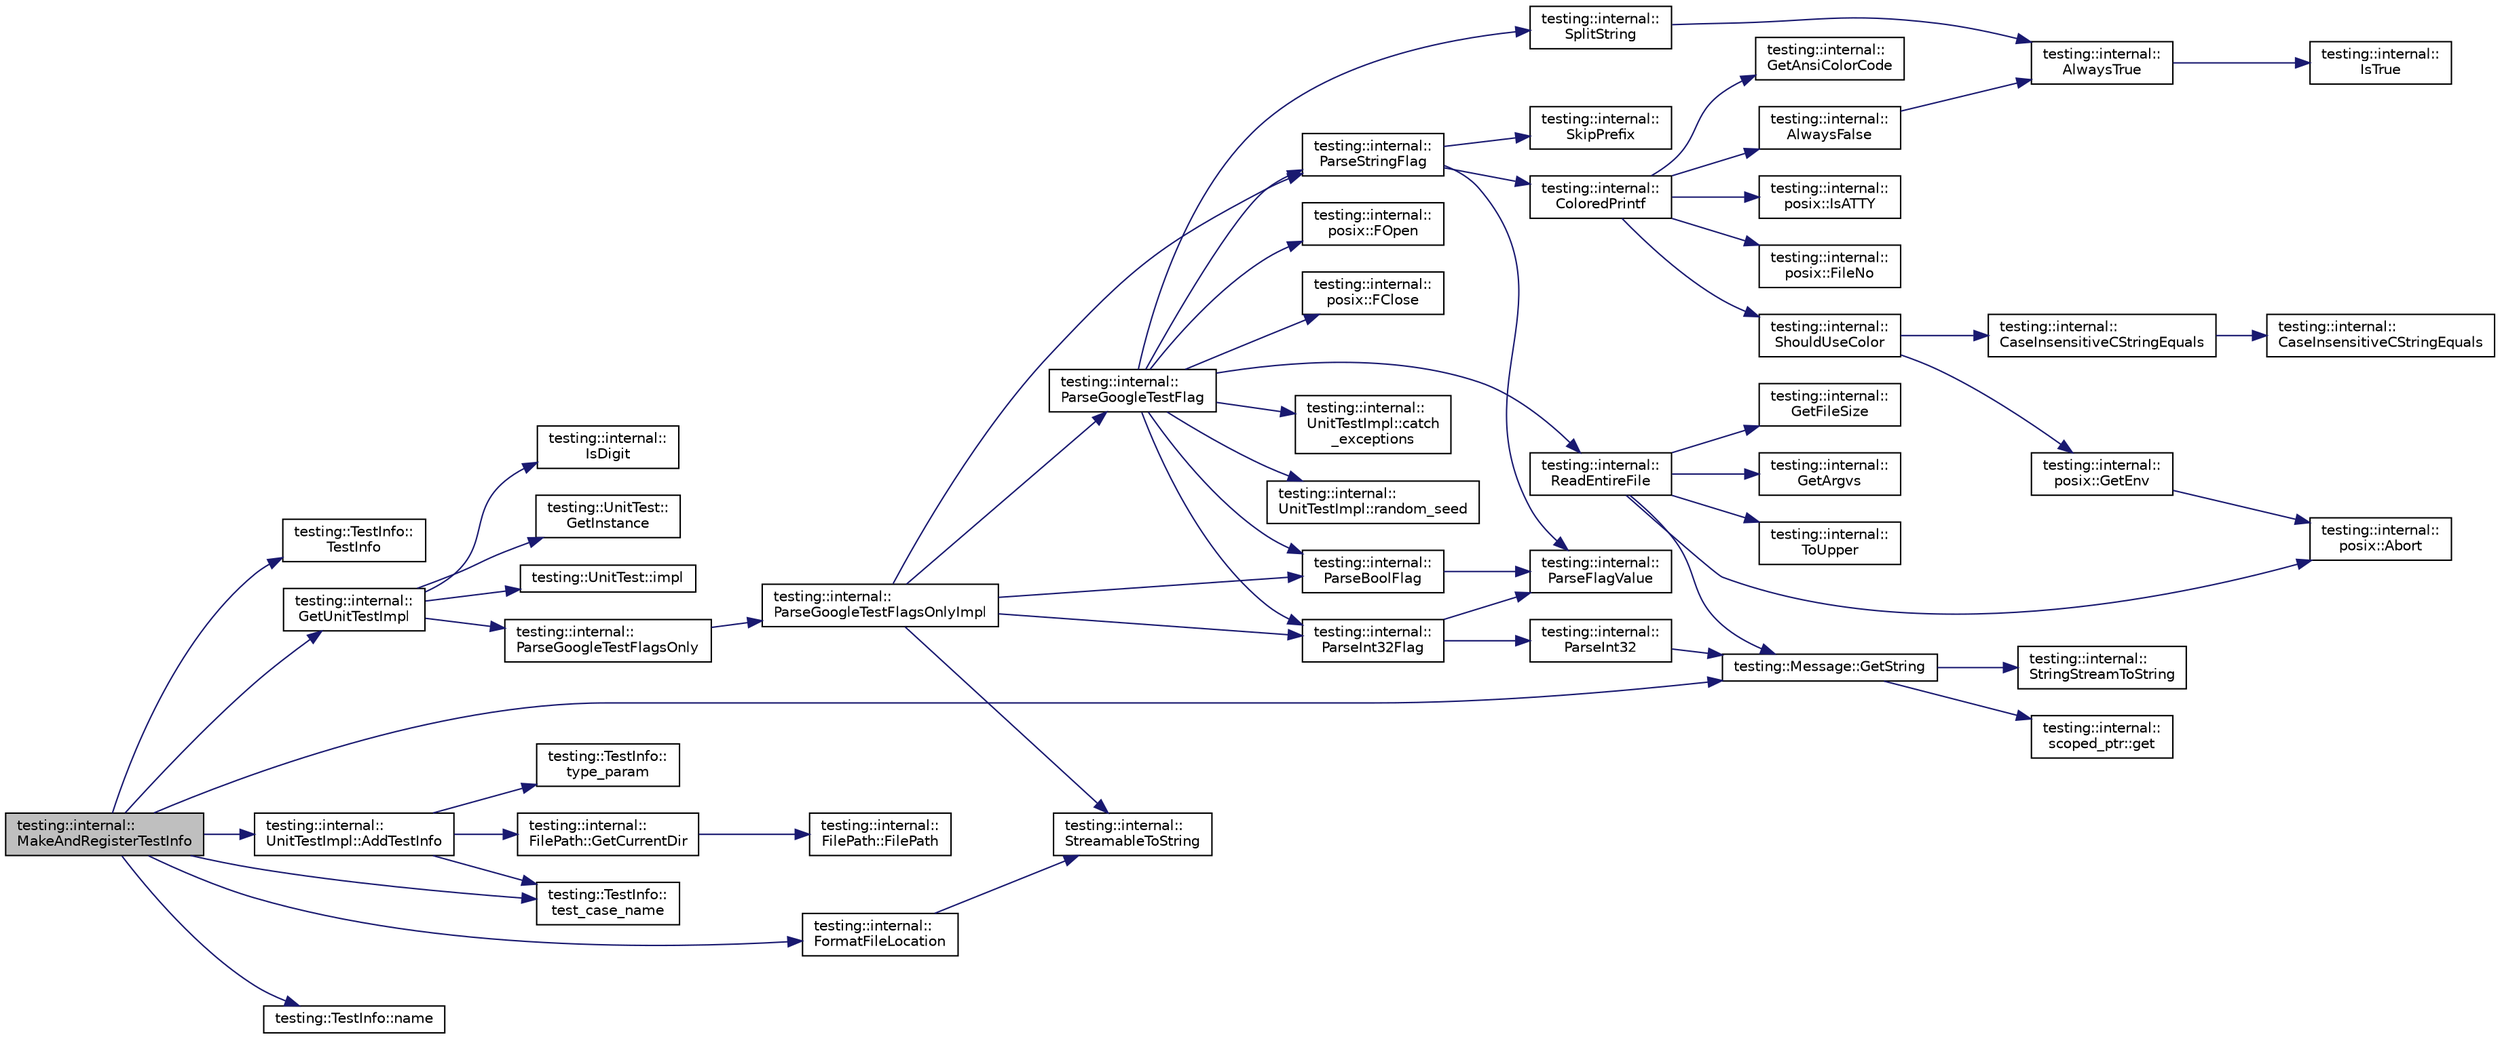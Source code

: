 digraph "testing::internal::MakeAndRegisterTestInfo"
{
  edge [fontname="Helvetica",fontsize="10",labelfontname="Helvetica",labelfontsize="10"];
  node [fontname="Helvetica",fontsize="10",shape=record];
  rankdir="LR";
  Node1852 [label="testing::internal::\lMakeAndRegisterTestInfo",height=0.2,width=0.4,color="black", fillcolor="grey75", style="filled", fontcolor="black"];
  Node1852 -> Node1853 [color="midnightblue",fontsize="10",style="solid",fontname="Helvetica"];
  Node1853 [label="testing::TestInfo::\lTestInfo",height=0.2,width=0.4,color="black", fillcolor="white", style="filled",URL="$d1/d79/classtesting_1_1_test_info.html#afc4a66e2d2491f09e8549c71514c3d78"];
  Node1852 -> Node1854 [color="midnightblue",fontsize="10",style="solid",fontname="Helvetica"];
  Node1854 [label="testing::internal::\lGetUnitTestImpl",height=0.2,width=0.4,color="black", fillcolor="white", style="filled",URL="$d0/da7/namespacetesting_1_1internal.html#a9bd0caf5d16512de38b39599c13ee634"];
  Node1854 -> Node1855 [color="midnightblue",fontsize="10",style="solid",fontname="Helvetica"];
  Node1855 [label="testing::UnitTest::\lGetInstance",height=0.2,width=0.4,color="black", fillcolor="white", style="filled",URL="$d7/d47/classtesting_1_1_unit_test.html#a24192400b70b3b946746954e9574fb8e"];
  Node1854 -> Node1856 [color="midnightblue",fontsize="10",style="solid",fontname="Helvetica"];
  Node1856 [label="testing::UnitTest::impl",height=0.2,width=0.4,color="black", fillcolor="white", style="filled",URL="$d7/d47/classtesting_1_1_unit_test.html#a4df5d11a58affb337d7fa62eaa07690e"];
  Node1854 -> Node1857 [color="midnightblue",fontsize="10",style="solid",fontname="Helvetica"];
  Node1857 [label="testing::internal::\lParseGoogleTestFlagsOnly",height=0.2,width=0.4,color="black", fillcolor="white", style="filled",URL="$d0/da7/namespacetesting_1_1internal.html#a472880afbcc592a41e3d623e2dec8412"];
  Node1857 -> Node1858 [color="midnightblue",fontsize="10",style="solid",fontname="Helvetica"];
  Node1858 [label="testing::internal::\lParseGoogleTestFlagsOnlyImpl",height=0.2,width=0.4,color="black", fillcolor="white", style="filled",URL="$d0/da7/namespacetesting_1_1internal.html#ae4c46ce8c3d016848fff52cc5133f2ac"];
  Node1858 -> Node1859 [color="midnightblue",fontsize="10",style="solid",fontname="Helvetica"];
  Node1859 [label="testing::internal::\lStreamableToString",height=0.2,width=0.4,color="black", fillcolor="white", style="filled",URL="$d0/da7/namespacetesting_1_1internal.html#aad4beed95d0846e6ffc5da0978ef3bb9"];
  Node1858 -> Node1860 [color="midnightblue",fontsize="10",style="solid",fontname="Helvetica"];
  Node1860 [label="testing::internal::\lParseBoolFlag",height=0.2,width=0.4,color="black", fillcolor="white", style="filled",URL="$d0/da7/namespacetesting_1_1internal.html#ada3b98e7cfe93f4ba2053c470d9e3e51"];
  Node1860 -> Node1861 [color="midnightblue",fontsize="10",style="solid",fontname="Helvetica"];
  Node1861 [label="testing::internal::\lParseFlagValue",height=0.2,width=0.4,color="black", fillcolor="white", style="filled",URL="$d0/da7/namespacetesting_1_1internal.html#a8bfd56af5e4a89bfb76f7e1723e41b03"];
  Node1858 -> Node1862 [color="midnightblue",fontsize="10",style="solid",fontname="Helvetica"];
  Node1862 [label="testing::internal::\lParseInt32Flag",height=0.2,width=0.4,color="black", fillcolor="white", style="filled",URL="$d0/da7/namespacetesting_1_1internal.html#ae3449e173767750b613114ceac6d916a"];
  Node1862 -> Node1861 [color="midnightblue",fontsize="10",style="solid",fontname="Helvetica"];
  Node1862 -> Node1863 [color="midnightblue",fontsize="10",style="solid",fontname="Helvetica"];
  Node1863 [label="testing::internal::\lParseInt32",height=0.2,width=0.4,color="black", fillcolor="white", style="filled",URL="$d0/da7/namespacetesting_1_1internal.html#ac06fc81336a3d80755f4020d34321766"];
  Node1863 -> Node1864 [color="midnightblue",fontsize="10",style="solid",fontname="Helvetica"];
  Node1864 [label="testing::Message::GetString",height=0.2,width=0.4,color="black", fillcolor="white", style="filled",URL="$d2/da9/classtesting_1_1_message.html#a2cdc4df62bdcc9df37651a1cf527704e"];
  Node1864 -> Node1865 [color="midnightblue",fontsize="10",style="solid",fontname="Helvetica"];
  Node1865 [label="testing::internal::\lStringStreamToString",height=0.2,width=0.4,color="black", fillcolor="white", style="filled",URL="$d0/da7/namespacetesting_1_1internal.html#ac0a2b7f69fc829d80a39e925b6417e39"];
  Node1864 -> Node1866 [color="midnightblue",fontsize="10",style="solid",fontname="Helvetica"];
  Node1866 [label="testing::internal::\lscoped_ptr::get",height=0.2,width=0.4,color="black", fillcolor="white", style="filled",URL="$de/d6a/classtesting_1_1internal_1_1scoped__ptr.html#aa5984291e12453f1e81b7676d1fa26fd"];
  Node1858 -> Node1867 [color="midnightblue",fontsize="10",style="solid",fontname="Helvetica"];
  Node1867 [label="testing::internal::\lParseStringFlag",height=0.2,width=0.4,color="black", fillcolor="white", style="filled",URL="$d0/da7/namespacetesting_1_1internal.html#aa4ce312efaaf7a97aac2303173afe021"];
  Node1867 -> Node1861 [color="midnightblue",fontsize="10",style="solid",fontname="Helvetica"];
  Node1867 -> Node1868 [color="midnightblue",fontsize="10",style="solid",fontname="Helvetica"];
  Node1868 [label="testing::internal::\lSkipPrefix",height=0.2,width=0.4,color="black", fillcolor="white", style="filled",URL="$d0/da7/namespacetesting_1_1internal.html#a244d9a3765727306b597b8992ab84036"];
  Node1867 -> Node1869 [color="midnightblue",fontsize="10",style="solid",fontname="Helvetica"];
  Node1869 [label="testing::internal::\lColoredPrintf",height=0.2,width=0.4,color="black", fillcolor="white", style="filled",URL="$d0/da7/namespacetesting_1_1internal.html#adef3055706176001364e54eb73a87e31"];
  Node1869 -> Node1870 [color="midnightblue",fontsize="10",style="solid",fontname="Helvetica"];
  Node1870 [label="testing::internal::\lAlwaysFalse",height=0.2,width=0.4,color="black", fillcolor="white", style="filled",URL="$d0/da7/namespacetesting_1_1internal.html#a4b24c851ab13569b1b15b3d259b60d2e"];
  Node1870 -> Node1871 [color="midnightblue",fontsize="10",style="solid",fontname="Helvetica"];
  Node1871 [label="testing::internal::\lAlwaysTrue",height=0.2,width=0.4,color="black", fillcolor="white", style="filled",URL="$d0/da7/namespacetesting_1_1internal.html#a922c9da63cd4bf94fc473b9ecac76414"];
  Node1871 -> Node1872 [color="midnightblue",fontsize="10",style="solid",fontname="Helvetica"];
  Node1872 [label="testing::internal::\lIsTrue",height=0.2,width=0.4,color="black", fillcolor="white", style="filled",URL="$d0/da7/namespacetesting_1_1internal.html#a527b9bcc13669b9a16400c8514266254"];
  Node1869 -> Node1873 [color="midnightblue",fontsize="10",style="solid",fontname="Helvetica"];
  Node1873 [label="testing::internal::\lShouldUseColor",height=0.2,width=0.4,color="black", fillcolor="white", style="filled",URL="$d0/da7/namespacetesting_1_1internal.html#ac1db1b4603967a6c4404f31cbbac31a6"];
  Node1873 -> Node1874 [color="midnightblue",fontsize="10",style="solid",fontname="Helvetica"];
  Node1874 [label="testing::internal::\lCaseInsensitiveCStringEquals",height=0.2,width=0.4,color="black", fillcolor="white", style="filled",URL="$d0/da7/namespacetesting_1_1internal.html#aebfd0cd34de52d7973a5b2d03ba848cf"];
  Node1874 -> Node1875 [color="midnightblue",fontsize="10",style="solid",fontname="Helvetica"];
  Node1875 [label="testing::internal::\lCaseInsensitiveCStringEquals",height=0.2,width=0.4,color="black", fillcolor="white", style="filled",URL="$d0/da7/namespacetesting_1_1internal.html#ad5b31f61a3cc5b4226d3560f5b48f4dd"];
  Node1873 -> Node1876 [color="midnightblue",fontsize="10",style="solid",fontname="Helvetica"];
  Node1876 [label="testing::internal::\lposix::GetEnv",height=0.2,width=0.4,color="black", fillcolor="white", style="filled",URL="$d0/d81/namespacetesting_1_1internal_1_1posix.html#a1d5e3da5a27eed25986859fa83cafe95"];
  Node1876 -> Node1877 [color="midnightblue",fontsize="10",style="solid",fontname="Helvetica"];
  Node1877 [label="testing::internal::\lposix::Abort",height=0.2,width=0.4,color="black", fillcolor="white", style="filled",URL="$d0/d81/namespacetesting_1_1internal_1_1posix.html#a69b8278c59359dd6a6f941b4643db9fb"];
  Node1869 -> Node1878 [color="midnightblue",fontsize="10",style="solid",fontname="Helvetica"];
  Node1878 [label="testing::internal::\lposix::IsATTY",height=0.2,width=0.4,color="black", fillcolor="white", style="filled",URL="$d0/d81/namespacetesting_1_1internal_1_1posix.html#a16ebe936b3a8ea462a94191635aedc27"];
  Node1869 -> Node1879 [color="midnightblue",fontsize="10",style="solid",fontname="Helvetica"];
  Node1879 [label="testing::internal::\lposix::FileNo",height=0.2,width=0.4,color="black", fillcolor="white", style="filled",URL="$d0/d81/namespacetesting_1_1internal_1_1posix.html#a3117b067e1f942a2031e666953120ccc"];
  Node1869 -> Node1880 [color="midnightblue",fontsize="10",style="solid",fontname="Helvetica"];
  Node1880 [label="testing::internal::\lGetAnsiColorCode",height=0.2,width=0.4,color="black", fillcolor="white", style="filled",URL="$d0/da7/namespacetesting_1_1internal.html#a0aefb9deb60e90f19c236559837303d8"];
  Node1858 -> Node1881 [color="midnightblue",fontsize="10",style="solid",fontname="Helvetica"];
  Node1881 [label="testing::internal::\lParseGoogleTestFlag",height=0.2,width=0.4,color="black", fillcolor="white", style="filled",URL="$d0/da7/namespacetesting_1_1internal.html#afccff08aa2b1ede0dd32c1364a5dee42"];
  Node1881 -> Node1860 [color="midnightblue",fontsize="10",style="solid",fontname="Helvetica"];
  Node1881 -> Node1882 [color="midnightblue",fontsize="10",style="solid",fontname="Helvetica"];
  Node1882 [label="testing::internal::\lUnitTestImpl::catch\l_exceptions",height=0.2,width=0.4,color="black", fillcolor="white", style="filled",URL="$d7/dda/classtesting_1_1internal_1_1_unit_test_impl.html#aa311b980783a9cfb547831f7b19e3f3a"];
  Node1881 -> Node1867 [color="midnightblue",fontsize="10",style="solid",fontname="Helvetica"];
  Node1881 -> Node1862 [color="midnightblue",fontsize="10",style="solid",fontname="Helvetica"];
  Node1881 -> Node1883 [color="midnightblue",fontsize="10",style="solid",fontname="Helvetica"];
  Node1883 [label="testing::internal::\lUnitTestImpl::random_seed",height=0.2,width=0.4,color="black", fillcolor="white", style="filled",URL="$d7/dda/classtesting_1_1internal_1_1_unit_test_impl.html#a625b9fb6d17b008c44fc902255e6343c"];
  Node1881 -> Node1884 [color="midnightblue",fontsize="10",style="solid",fontname="Helvetica"];
  Node1884 [label="testing::internal::\lposix::FOpen",height=0.2,width=0.4,color="black", fillcolor="white", style="filled",URL="$d0/d81/namespacetesting_1_1internal_1_1posix.html#a4042201dcc4932641d484e7ddf94de7d"];
  Node1881 -> Node1885 [color="midnightblue",fontsize="10",style="solid",fontname="Helvetica"];
  Node1885 [label="testing::internal::\lReadEntireFile",height=0.2,width=0.4,color="black", fillcolor="white", style="filled",URL="$d0/da7/namespacetesting_1_1internal.html#a2cc0be60c54a8701423fe5297e1349ee"];
  Node1885 -> Node1886 [color="midnightblue",fontsize="10",style="solid",fontname="Helvetica"];
  Node1886 [label="testing::internal::\lGetFileSize",height=0.2,width=0.4,color="black", fillcolor="white", style="filled",URL="$d0/da7/namespacetesting_1_1internal.html#a06ca3f65f5e85c9ce7299b9e4cd52408"];
  Node1885 -> Node1887 [color="midnightblue",fontsize="10",style="solid",fontname="Helvetica"];
  Node1887 [label="testing::internal::\lGetArgvs",height=0.2,width=0.4,color="black", fillcolor="white", style="filled",URL="$d0/da7/namespacetesting_1_1internal.html#a344160f771a3b754fa4e54b6e9846b23"];
  Node1885 -> Node1877 [color="midnightblue",fontsize="10",style="solid",fontname="Helvetica"];
  Node1885 -> Node1888 [color="midnightblue",fontsize="10",style="solid",fontname="Helvetica"];
  Node1888 [label="testing::internal::\lToUpper",height=0.2,width=0.4,color="black", fillcolor="white", style="filled",URL="$d0/da7/namespacetesting_1_1internal.html#ac1b876a8133895bd553d4780ecaa1e3a"];
  Node1885 -> Node1864 [color="midnightblue",fontsize="10",style="solid",fontname="Helvetica"];
  Node1881 -> Node1889 [color="midnightblue",fontsize="10",style="solid",fontname="Helvetica"];
  Node1889 [label="testing::internal::\lposix::FClose",height=0.2,width=0.4,color="black", fillcolor="white", style="filled",URL="$d0/d81/namespacetesting_1_1internal_1_1posix.html#af4beeaaa8d62916d5e3b644a1ddfbd6b"];
  Node1881 -> Node1890 [color="midnightblue",fontsize="10",style="solid",fontname="Helvetica"];
  Node1890 [label="testing::internal::\lSplitString",height=0.2,width=0.4,color="black", fillcolor="white", style="filled",URL="$d0/da7/namespacetesting_1_1internal.html#a8eb8eddf760375a490e007b20777ec56"];
  Node1890 -> Node1871 [color="midnightblue",fontsize="10",style="solid",fontname="Helvetica"];
  Node1854 -> Node1891 [color="midnightblue",fontsize="10",style="solid",fontname="Helvetica"];
  Node1891 [label="testing::internal::\lIsDigit",height=0.2,width=0.4,color="black", fillcolor="white", style="filled",URL="$d0/da7/namespacetesting_1_1internal.html#a4bd96b7fa6486802d33ddc217af55a39"];
  Node1852 -> Node1892 [color="midnightblue",fontsize="10",style="solid",fontname="Helvetica"];
  Node1892 [label="testing::internal::\lUnitTestImpl::AddTestInfo",height=0.2,width=0.4,color="black", fillcolor="white", style="filled",URL="$d7/dda/classtesting_1_1internal_1_1_unit_test_impl.html#a1cc87dfc91377ebec4a3ff4192dfcba9"];
  Node1892 -> Node1893 [color="midnightblue",fontsize="10",style="solid",fontname="Helvetica"];
  Node1893 [label="testing::internal::\lFilePath::GetCurrentDir",height=0.2,width=0.4,color="black", fillcolor="white", style="filled",URL="$de/d14/classtesting_1_1internal_1_1_file_path.html#aaff39ccd7bfb7a1c09c0220a64326387"];
  Node1893 -> Node1894 [color="midnightblue",fontsize="10",style="solid",fontname="Helvetica"];
  Node1894 [label="testing::internal::\lFilePath::FilePath",height=0.2,width=0.4,color="black", fillcolor="white", style="filled",URL="$de/d14/classtesting_1_1internal_1_1_file_path.html#a3504a51accbca78a52fe586133ea5499"];
  Node1892 -> Node1895 [color="midnightblue",fontsize="10",style="solid",fontname="Helvetica"];
  Node1895 [label="testing::TestInfo::\ltest_case_name",height=0.2,width=0.4,color="black", fillcolor="white", style="filled",URL="$d1/d79/classtesting_1_1_test_info.html#a036a20710c8c2252889544daba9a8ff9"];
  Node1892 -> Node1896 [color="midnightblue",fontsize="10",style="solid",fontname="Helvetica"];
  Node1896 [label="testing::TestInfo::\ltype_param",height=0.2,width=0.4,color="black", fillcolor="white", style="filled",URL="$d1/d79/classtesting_1_1_test_info.html#a7759bc57f4350ad406cbbb0b3bcea320"];
  Node1852 -> Node1895 [color="midnightblue",fontsize="10",style="solid",fontname="Helvetica"];
  Node1852 -> Node1897 [color="midnightblue",fontsize="10",style="solid",fontname="Helvetica"];
  Node1897 [label="testing::internal::\lFormatFileLocation",height=0.2,width=0.4,color="black", fillcolor="white", style="filled",URL="$d0/da7/namespacetesting_1_1internal.html#a31b7c3abed4a7c395f42c61e993989f4"];
  Node1897 -> Node1859 [color="midnightblue",fontsize="10",style="solid",fontname="Helvetica"];
  Node1852 -> Node1864 [color="midnightblue",fontsize="10",style="solid",fontname="Helvetica"];
  Node1852 -> Node1898 [color="midnightblue",fontsize="10",style="solid",fontname="Helvetica"];
  Node1898 [label="testing::TestInfo::name",height=0.2,width=0.4,color="black", fillcolor="white", style="filled",URL="$d1/d79/classtesting_1_1_test_info.html#ac2581b45eccc9a3b94cb41c4807d0e34"];
}
